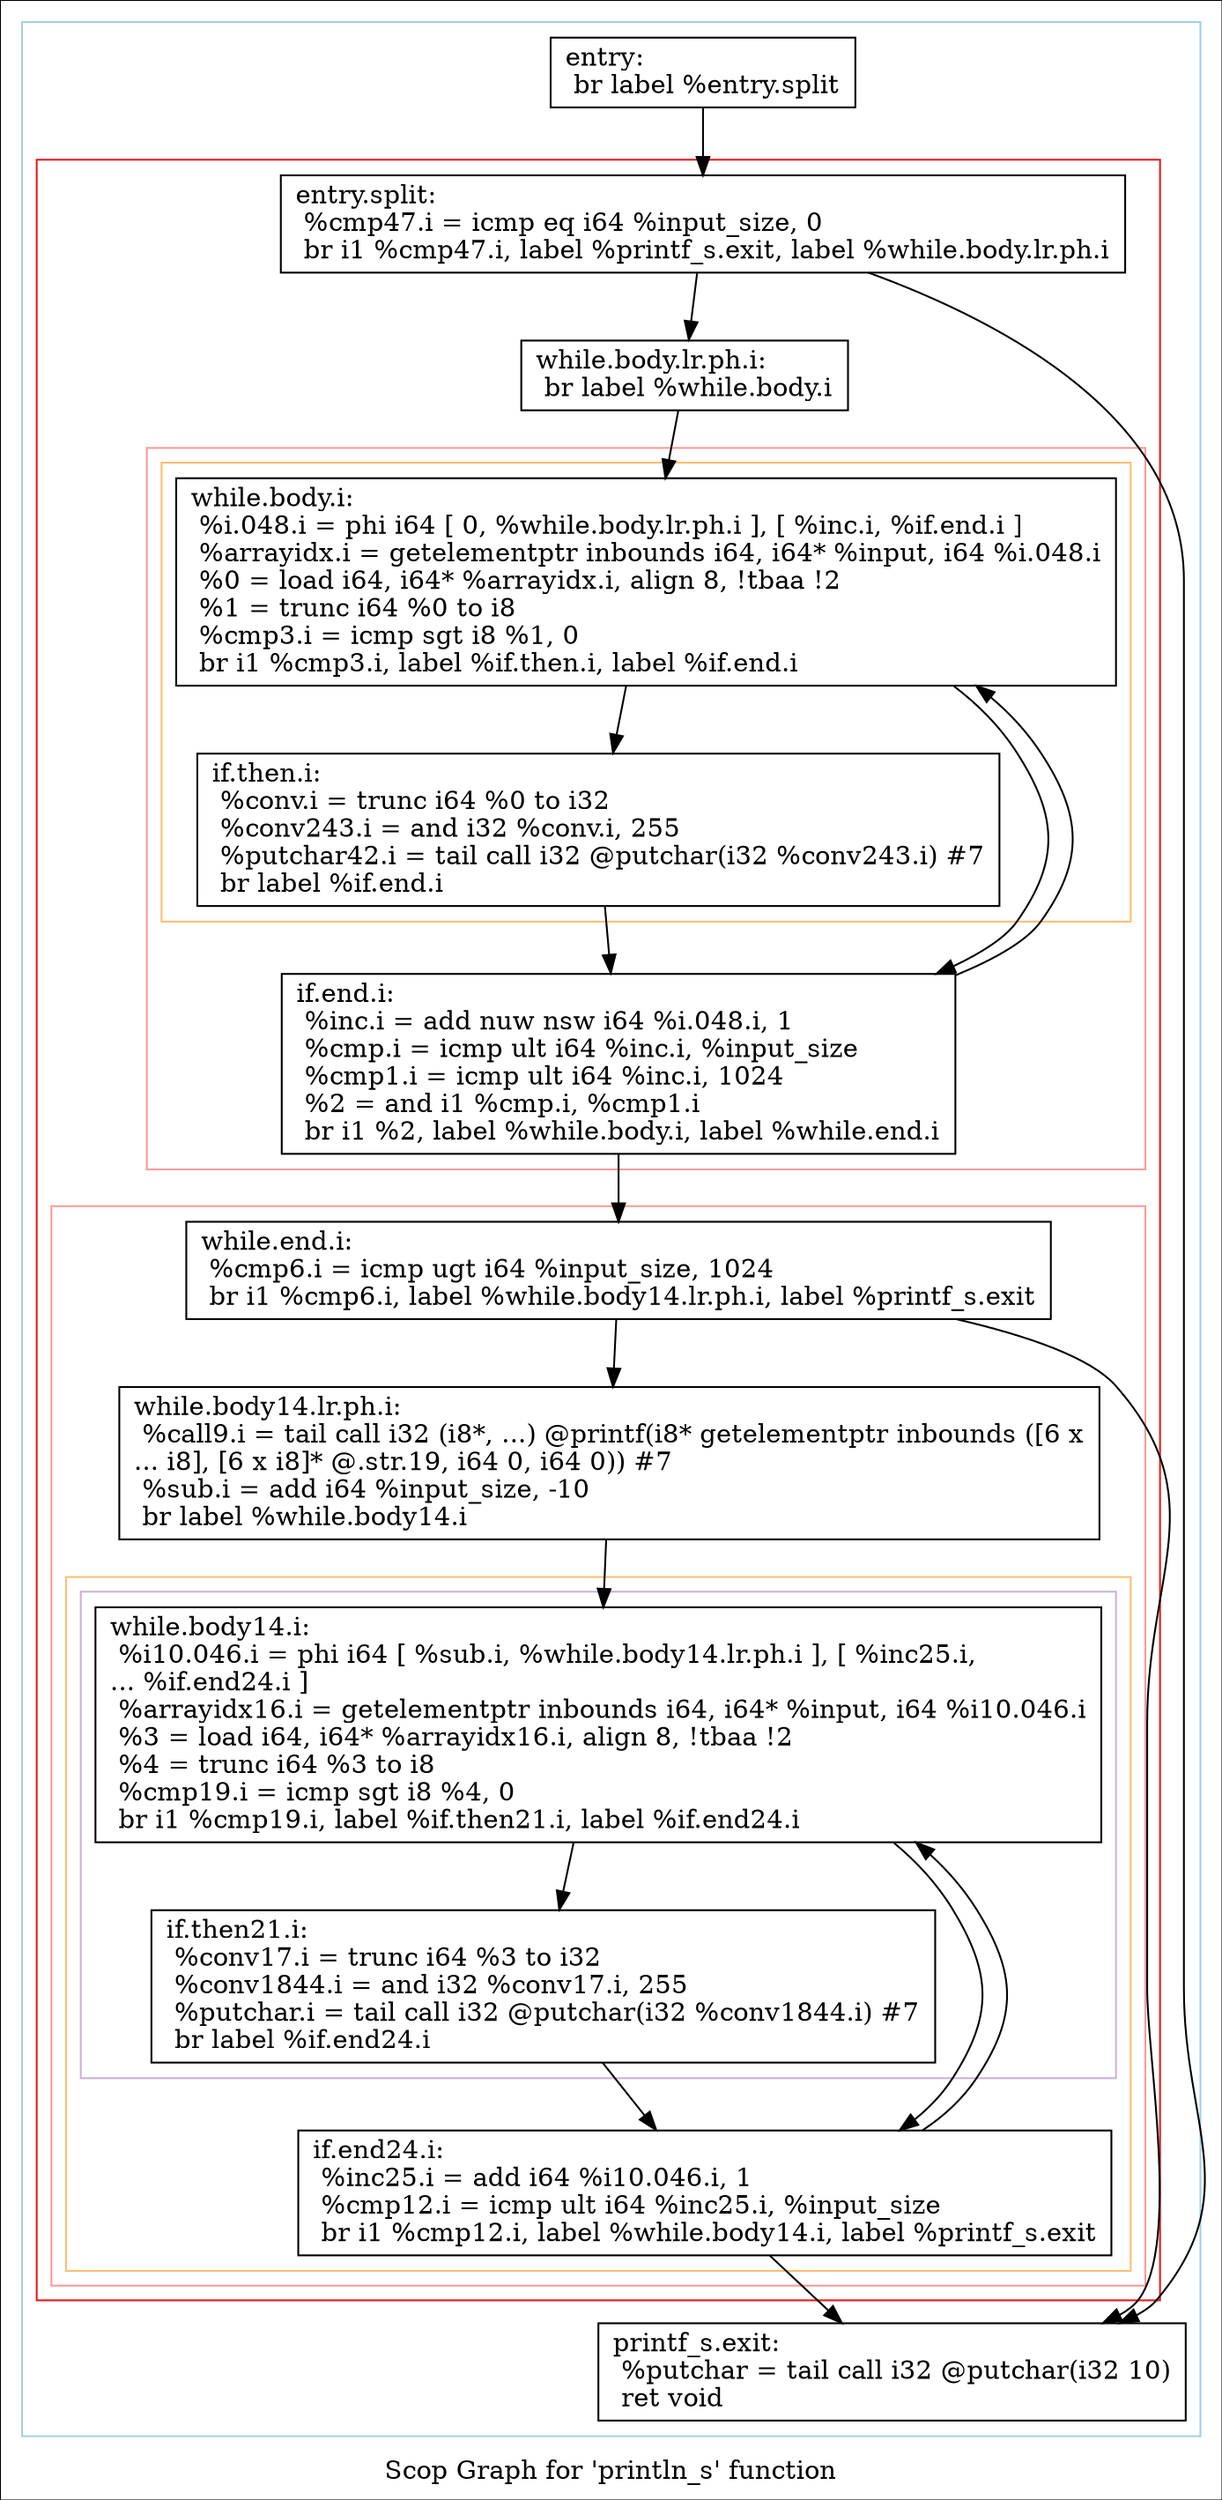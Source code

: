 digraph "Scop Graph for 'println_s' function" {
	label="Scop Graph for 'println_s' function";

	Node0xd153860 [shape=record,label="{entry:\l  br label %entry.split\l}"];
	Node0xd153860 -> Node0xd17a6a0;
	Node0xd17a6a0 [shape=record,label="{entry.split:                                      \l  %cmp47.i = icmp eq i64 %input_size, 0\l  br i1 %cmp47.i, label %printf_s.exit, label %while.body.lr.ph.i\l}"];
	Node0xd17a6a0 -> Node0xd17a760;
	Node0xd17a6a0 -> Node0xd17a7c0;
	Node0xd17a760 [shape=record,label="{printf_s.exit:                                    \l  %putchar = tail call i32 @putchar(i32 10)\l  ret void\l}"];
	Node0xd17a7c0 [shape=record,label="{while.body.lr.ph.i:                               \l  br label %while.body.i\l}"];
	Node0xd17a7c0 -> Node0xd17a820;
	Node0xd17a820 [shape=record,label="{while.body.i:                                     \l  %i.048.i = phi i64 [ 0, %while.body.lr.ph.i ], [ %inc.i, %if.end.i ]\l  %arrayidx.i = getelementptr inbounds i64, i64* %input, i64 %i.048.i\l  %0 = load i64, i64* %arrayidx.i, align 8, !tbaa !2\l  %1 = trunc i64 %0 to i8\l  %cmp3.i = icmp sgt i8 %1, 0\l  br i1 %cmp3.i, label %if.then.i, label %if.end.i\l}"];
	Node0xd17a820 -> Node0xd17a700;
	Node0xd17a820 -> Node0xd17a100;
	Node0xd17a700 [shape=record,label="{if.then.i:                                        \l  %conv.i = trunc i64 %0 to i32\l  %conv243.i = and i32 %conv.i, 255\l  %putchar42.i = tail call i32 @putchar(i32 %conv243.i) #7\l  br label %if.end.i\l}"];
	Node0xd17a700 -> Node0xd17a100;
	Node0xd17a100 [shape=record,label="{if.end.i:                                         \l  %inc.i = add nuw nsw i64 %i.048.i, 1\l  %cmp.i = icmp ult i64 %inc.i, %input_size\l  %cmp1.i = icmp ult i64 %inc.i, 1024\l  %2 = and i1 %cmp.i, %cmp1.i\l  br i1 %2, label %while.body.i, label %while.end.i\l}"];
	Node0xd17a100 -> Node0xd17a820[constraint=false];
	Node0xd17a100 -> Node0xd17a050;
	Node0xd17a050 [shape=record,label="{while.end.i:                                      \l  %cmp6.i = icmp ugt i64 %input_size, 1024\l  br i1 %cmp6.i, label %while.body14.lr.ph.i, label %printf_s.exit\l}"];
	Node0xd17a050 -> Node0xd17a0b0;
	Node0xd17a050 -> Node0xd17a760;
	Node0xd17a0b0 [shape=record,label="{while.body14.lr.ph.i:                             \l  %call9.i = tail call i32 (i8*, ...) @printf(i8* getelementptr inbounds ([6 x\l... i8], [6 x i8]* @.str.19, i64 0, i64 0)) #7\l  %sub.i = add i64 %input_size, -10\l  br label %while.body14.i\l}"];
	Node0xd17a0b0 -> Node0xd17a0d0;
	Node0xd17a0d0 [shape=record,label="{while.body14.i:                                   \l  %i10.046.i = phi i64 [ %sub.i, %while.body14.lr.ph.i ], [ %inc25.i,\l... %if.end24.i ]\l  %arrayidx16.i = getelementptr inbounds i64, i64* %input, i64 %i10.046.i\l  %3 = load i64, i64* %arrayidx16.i, align 8, !tbaa !2\l  %4 = trunc i64 %3 to i8\l  %cmp19.i = icmp sgt i8 %4, 0\l  br i1 %cmp19.i, label %if.then21.i, label %if.end24.i\l}"];
	Node0xd17a0d0 -> Node0xd17a620;
	Node0xd17a0d0 -> Node0xd17a680;
	Node0xd17a620 [shape=record,label="{if.then21.i:                                      \l  %conv17.i = trunc i64 %3 to i32\l  %conv1844.i = and i32 %conv17.i, 255\l  %putchar.i = tail call i32 @putchar(i32 %conv1844.i) #7\l  br label %if.end24.i\l}"];
	Node0xd17a620 -> Node0xd17a680;
	Node0xd17a680 [shape=record,label="{if.end24.i:                                       \l  %inc25.i = add i64 %i10.046.i, 1\l  %cmp12.i = icmp ult i64 %inc25.i, %input_size\l  br i1 %cmp12.i, label %while.body14.i, label %printf_s.exit\l}"];
	Node0xd17a680 -> Node0xd17a0d0[constraint=false];
	Node0xd17a680 -> Node0xd17a760;
	colorscheme = "paired12"
        subgraph cluster_0xd1537b0 {
          label = "";
          style = solid;
          color = 1
          subgraph cluster_0xd164540 {
            label = "";
            style = solid;
            color = 6
            subgraph cluster_0xd1644c0 {
              label = "";
              style = solid;
              color = 5
              subgraph cluster_0xd164440 {
                label = "";
                style = solid;
                color = 7
                Node0xd17a820;
                Node0xd17a700;
              }
              Node0xd17a100;
            }
            subgraph cluster_0xd1643c0 {
              label = "";
              style = solid;
              color = 5
              subgraph cluster_0xd17a8c0 {
                label = "";
                style = solid;
                color = 7
                subgraph cluster_0xd17a840 {
                  label = "";
                  style = solid;
                  color = 9
                  Node0xd17a0d0;
                  Node0xd17a620;
                }
                Node0xd17a680;
              }
              Node0xd17a050;
              Node0xd17a0b0;
            }
            Node0xd17a6a0;
            Node0xd17a7c0;
          }
          Node0xd153860;
          Node0xd17a760;
        }
}
